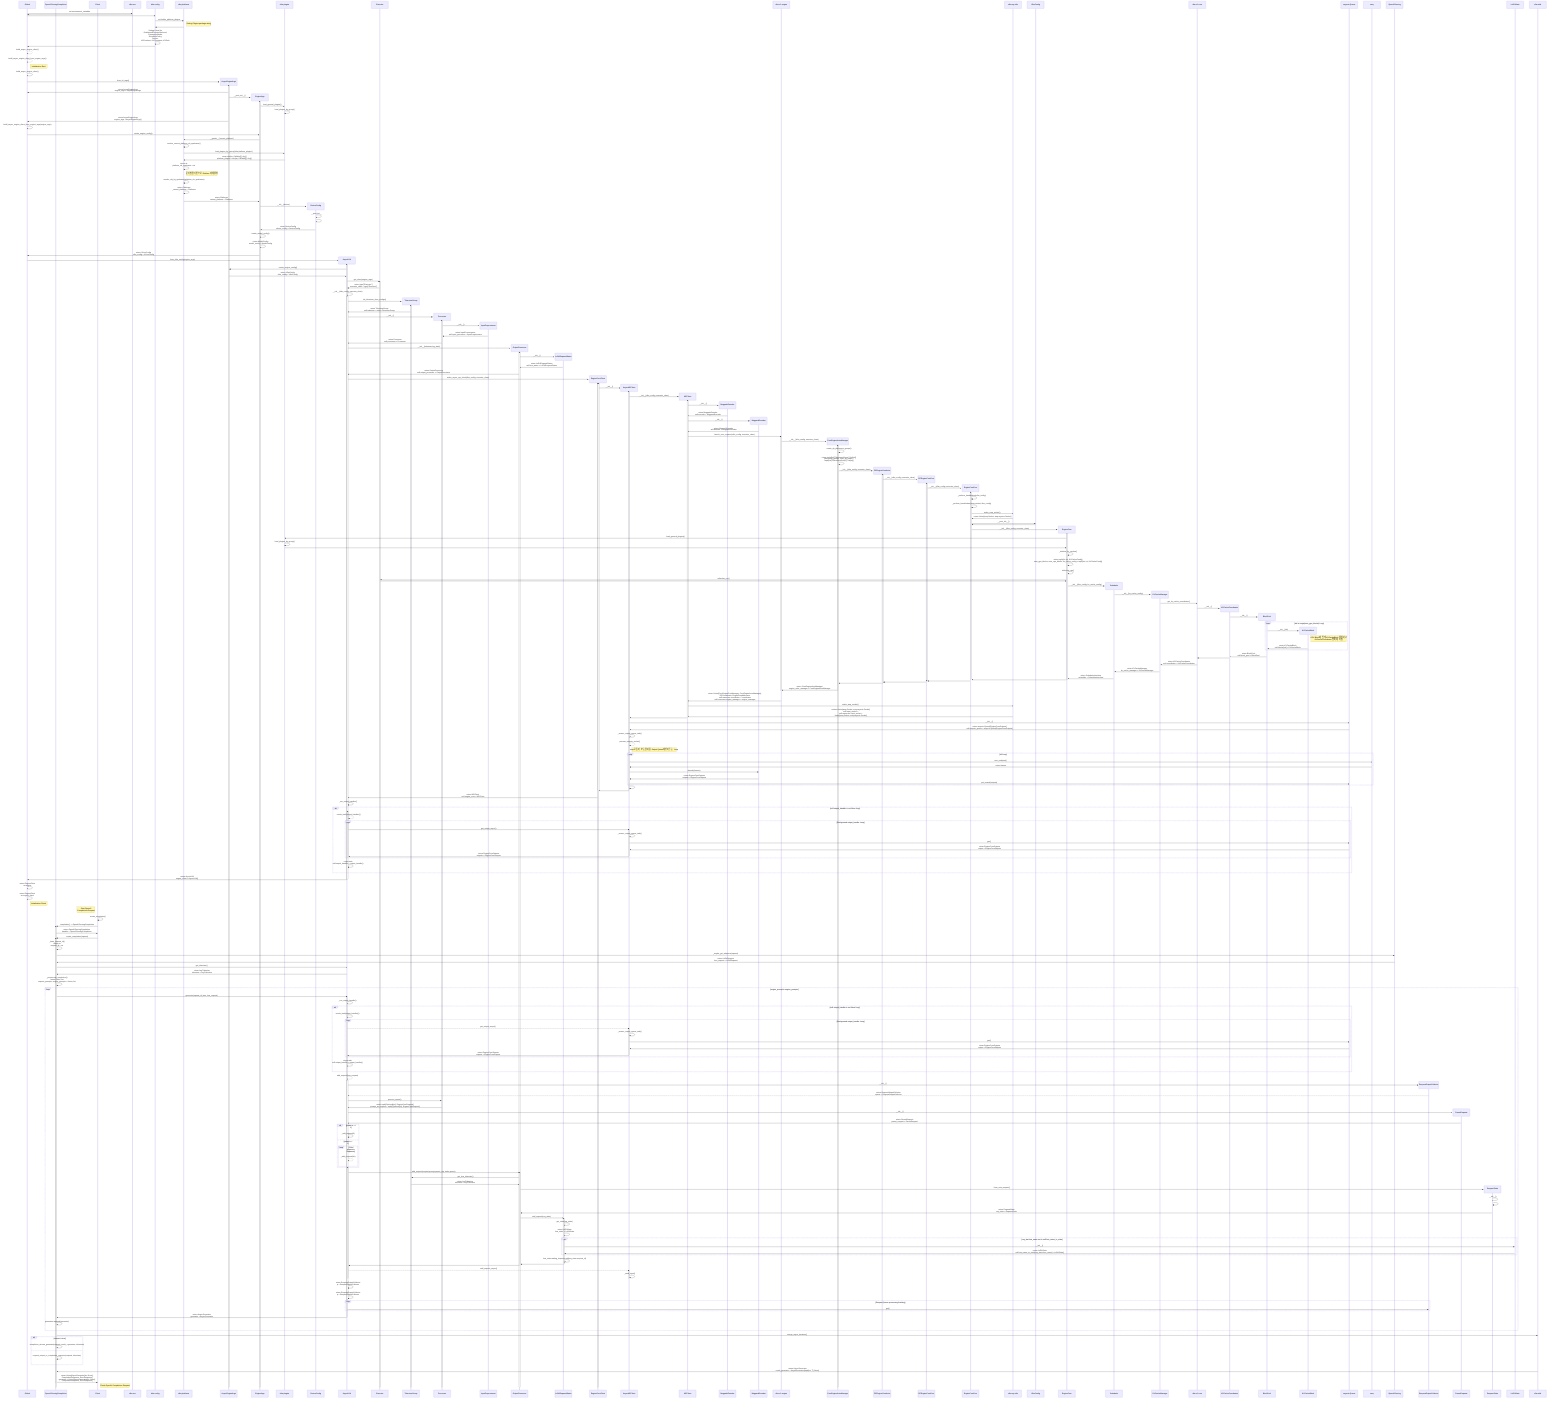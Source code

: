 sequenceDiagram
    participant Global
    participant OpenAIServingCompletion
    participant Client

    Global->>vllm.env: set environment_variables
    vllm.env->>Global:
    Global->>vllm.config:
        vllm.config->>vllm.platforms: set builtin_platform_plugins
        note right of vllm.platforms: Setting Plugins package string
        vllm.platforms->>vllm.config:
        vllm.config->>vllm.config: Setting Literal for<br>DistributedExecutorBackend,<br>PreemptionMode,<br>SchedulerPolicy,<br>Device,<br>KVProducer, KVConsumer, KVRole
    vllm.config->>Global:
    

    Global-->>Global: build_async_engine_client()
    Global-->>Global: build_async_engine_client_from_engine_args()
    

    %% AsyncMPClient의 resource의 output_socket을 지속 감시
    %% EngineCoreProc의 input, output socket을 지속 감시, 이 둘간은 zmq를 통해서 통신
    %% EngineCore은 ENgineCoreProc의 부모클래스로 실제 LLM 엔진을 관장
    %% Initialization Start
    note right of Global: Initialization Start
    %% vllm/entrpypoints/openai/api_server.py
    Global->>Global: build_async_engine_client()
        create participant AsyncEngineArgs
        Global->>+AsyncEngineArgs: from_cli_args()
        %%create actor AsyncEngineArgs as Global
        AsyncEngineArgs->>Global: return AsyncEngineArgs<br>engine_args = AsyncEngineArgs
        %% vllm/engine/arg_utils.py
        create participant EngineArgs
        AsyncEngineArgs->>+EngineArgs: __post_init__()
        EngineArgs->>vllm.plugins: load_general_plugins()
        vllm.plugins->>vllm.plugins: load_plugins_by_group()
        AsyncEngineArgs->>Global: return AsyncEngineArgs<br>engine_args = AsyncEngineArgs()
        Global->>Global: build_async_engine_client_from_engine_args(engine_args)
            Global->>EngineArgs: create_engine_config()
                %% vllm/platforms/__init__.py
                EngineArgs->>vllm.platforms: __getattr__('current_platform')
                    vllm.platforms->>vllm.platforms: resolve_current_platform_cls_qualname()
                    vllm.platforms->>vllm.plugins: load_plugins_by_group('vllm.platform_plugins')
                    vllm.plugins->>vllm.platforms: return dict[str, Callable[[], Any]]<br>platform_plugins = dict[str, Callable[[], Any]]
                    vllm.platforms->>vllm.platforms: return str<br>platform_cls_qualname = str
                    %% 목적:
                    %% 문자열로 주어진 "fully qualified name"(예: "vllm.platforms.cuda.CudaPlatform")을
                    %% 실제 Python 객체(클래스, 함수, 변수 등)로 변환합니다.
                    %% 
                    %% 동작:
                    %% 
                    %% qualname을 마지막 점(.) 기준으로 분리하여
                    %% module_name: 모듈 경로(예: "vllm.platforms.cuda")
                    %% obj_name: 객체 이름(예: "CudaPlatform")
                    %% importlib.import_module(module_name)로 해당 모듈을 동적으로 import
                    %% getattr(module, obj_name)로 모듈에서 객체를 가져옴
                    %% 결과적으로, 문자열로 지정된 객체를 실제 Python 객체로 반환
                    note right of vllm.platforms: 문자열을 기반으로 Platform 객체 생성
                    vllm.platforms->>vllm.platforms: resolve_obj_by_qualname(platform_cls_qualname)
                    vllm.platforms->>vllm.platforms: return Platforms<br>_current_platform = Platforms
                vllm.platforms->>EngineArgs: return Platforms<br>current_platform = Platforms
                create participant DeviceConfig  
                %% vllm/config.py   
                EngineArgs->>+DeviceConfig:__init__(device)
                    %% # Set device with device type
                    %% self.device = torch.device(self.device_type)
                    DeviceConfig->>DeviceConfig:__post_init__
                    DeviceConfig->>DeviceConfig:
                DeviceConfig->>EngineArgs: return DeviceConfig<br>device_config = DeviceConfig
                EngineArgs->>EngineArgs: create_model_config()
                EngineArgs->>EngineArgs: return ModelConfig<br>model_config = ModelConfig
            EngineArgs->>Global: return VLLmConfig<br>vllm_config = VLLmConfig
            %% vllm/v1/engine/async_llm.py
            create participant AsyncLLM
            Global->>AsyncLLM: from_vllm_config(engine_args)
            activate AsyncLLM
                AsyncLLM->>AsyncEngineArgs: create_engine_config()
                AsyncEngineArgs->>AsyncLLM: return VllmConfig<br>vllm_config = VllmConfig
                %% vllm/v1/executor/abstract.py
                %% 클래스 객체 생성이 아니라 클래스 형태만 가져오는 코드
                AsyncLLM->>+Executor: get_class(engine_args)
                Executor->>AsyncLLM: return type["Executor"]<br>executor_class = type["Executor"]
                AsyncLLM->>AsyncLLM:__init__(vllm_config, executor_class)
                activate AsyncLLM
                    create participant TokenizerGroup
                    AsyncLLM->>+TokenizerGroup: init_tokenizer_from_configs()
                    TokenizerGroup->>AsyncLLM: return TokenizerGroup<br>self.tokenizer = return TokenizerGroup
                    create participant Processor
                    AsyncLLM->>+Processor:__init__()
                        create participant InputPreprocessor
                        Processor->>+InputPreprocessor:__init__()
                        InputPreprocessor->>Processor: return InputPreprocessor<br>self.input_processor = InputPreprocessor 
                    Processor->>AsyncLLM: return Processor<br>self.processor = Processor
                    create participant OutputProcessor
                    %% vllm/v1/engine/output_processor
                    AsyncLLM->>+OutputProcessor:__init__(tokenizer,log_stats)
                        create participant LoRARequestStates   
                        OutputProcessor->>+LoRARequestStates:__init__()
                        LoRARequestStates->>OutputProcessor: return LoRARequestStates<br>self.lora_states = LoRARequestStates
                    OutputProcessor->>AsyncLLM: return OutputProcessor<br>self.output_processor = OutputProcessor
                    %% vllm/v1/engine/core_client.py
                    create participant EngineCoreClient
                    AsyncLLM->>+EngineCoreClient: make_async_mp_client(vllm_config, executor_class)
                    activate EngineCoreClient
                        create participant AsyncMPClient                    
                        EngineCoreClient->>AsyncMPClient:__init__()
                        activate AsyncMPClient
                            create participant MPClient
                            %% vllm/v1/engine/core_client.py
                            AsyncMPClient->>MPClient: __init__(vllm_config, executor_class)
                            activate MPClient
                                create participant MsgpackEncoder
                                MPClient->>MsgpackEncoder: __init__()
                                MsgpackEncoder->>MPClient: return MsgpackEncoder<br>self.encoder = MsgpackEncoder
                                create participant MsgpackDecoder
                                MPClient->>MsgpackDecoder: __init__()
                                MsgpackDecoder->>MPClient: return MsgpackDecoder<br>self.decoder = MsgpackDecoder
                                %% vllm/v1/engine/utils.py
                                MPClient->>vllm.v1.engine: launch_core_engines(vllm_config, executor_class)
                                activate vllm.v1.engine
                                    create participant CoreEngineActorManager
                                    %% Start LLM Engine on Node and GPU - v1/core/engine/util.py
                                    vllm.v1.engine->>+CoreEngineActorManager: __init__(vllm_config, executor_class)
                                    activate CoreEngineActorManager
                                        CoreEngineActorManager->>CoreEngineActorManager: create_dp_placement_groups()
                                        CoreEngineActorManager->>CoreEngineActorManager: return tuple[list["PlacementGroup"], list[int]]<br> placement_groups, local_dp_ranks =<br> tuple[list["PlacementGroup"], list[int]]
                                        create participant DPEngineCoreActor
                                        CoreEngineActorManager->>+DPEngineCoreActor: __init__(vllm_config, executor_class)
                                        activate DPEngineCoreActor
                                            create participant DPEngineCoreProc
                                            DPEngineCoreActor->>+DPEngineCoreProc: __init__(vllm_config, executor_class)
                                            activate DPEngineCoreProc
                                                %% ZMQ-wrapper running, 상세 분석 필요 - v1/core/engine/core.py
                                                create participant EngineCoreProc
                                                DPEngineCoreProc->>+EngineCoreProc: __init__(vllm_config, executor_class)
                                                activate EngineCoreProc
                                                    EngineCoreProc->>EngineCoreProc:_perform_handshakes(vllm_config)
                                                    EngineCoreProc->>EngineCoreProc:_perform_handshakes(zmq.context, vllm_config)
                                                    EngineCoreProc->>vllm.ray.utils: make_zmq_socket()
                                                    vllm.ray.utils->>EngineCoreProc: return Union[zmq.Socket, zmq.asyncio.Socket]
                                                    EngineCoreProc->>VllmConfig: __post_init__()
                                                    VllmConfig->>EngineCoreProc:
                                                    %% Inner loop of vLLM's Engine.
                                                    %% vllm/v1/engine/core.py
                                                    create participant EngineCore
                                                    EngineCoreProc->>+EngineCore: __init__(vllm_config, executor_class)
                                                    activate EngineCore
                                                        EngineCore->>vllm.plugins: load_general_plugins()
                                                        vllm.plugins->>vllm.plugins: load_plugins_by_group()
                                                        vllm.plugins->>EngineCore:
                                                        EngineCore->>EngineCore: _initialize_kv_caches()
                                                        EngineCore->>EngineCore: return tuple[int, int, KVCacheConfig]<br>num_gpu_blocks, num_cpu_blocks, kv_cache_config = tuple[int, int, KVCacheConfig]
                                                        EngineCore->>EngineCore: collective_rpc()
                                                            EngineCore->>Executor: collective_rpc()
                                                        Executor->>EngineCore:
                                                        %% vllm/v1/core/sched/scheduler.py
                                                        create participant Scheduler
                                                        EngineCore->>+Scheduler: __init__(vllm_config, kv_cache_config)
                                                            %% vllm/v1/core/kv_cache_manager.py
                                                            create participant KVCacheManager
                                                            Scheduler->>+KVCacheManager: __init__(kv_cache_config)
                                                                %% vllm/v1/core/kv_cache_coordinator.py
                                                                KVCacheManager->>vllm.v1.core: get_kv_cache_coordinator()
                                                                    %% vllm/v1/core/kv_cache_coordinator.py
                                                                    create participant KVCacheCoordinator 
                                                                    vllm.v1.core->>+KVCacheCoordinator: __init__()
                                                                        %% vllm/v1/core/block_pool.py
                                                                        create participant BlockPool
                                                                        KVCacheCoordinator->>+BlockPool: __init__()
                                                                            loop idx in range(num_gpu_blocks) Loop
                                                                                create participant KVCacheBlock
                                                                                BlockPool->>+KVCacheBlock: __init__(idx)
                                                                                note right of KVCacheBlock: GPU Block에 맞게 KVCacheBlock 생성하고<br>KVCacheCoordinator 멤버에 저장
                                                                                KVCacheBlock->>BlockPool: return KVCacheBlock<br>self.blocks[idx] = KVCacheBlock
                                                                            end
                                                                        BlockPool->>KVCacheCoordinator: return BlockPool<br>self.block_pool = BlockPool
                                                                    KVCacheCoordinator->>vllm.v1.core:
                                                                vllm.v1.core->>KVCacheManager: return KVCacheCoordinator<br>self.coordinator = KVCacheCoordinator
                                                            KVCacheManager->>Scheduler: return KVCacheManager<br>kv_cache_manager = KVCacheManager
                                                        Scheduler->>EngineCore:return SchedulerInterface<br>scheduler = SchedulerInterface
                                                    EngineCore->>EngineCoreProc:
                                                    deactivate EngineCore
                                                deactivate EngineCoreProc
                                                
                                            EngineCoreProc->>DPEngineCoreProc:
                                            deactivate DPEngineCoreProc
                                            DPEngineCoreProc->>DPEngineCoreActor:
                                        DPEngineCoreActor->>CoreEngineActorManager:
                                        deactivate DPEngineCoreActor
                                    CoreEngineActorManager->>vllm.v1.engine: return CoreEngineActorManager<br>engine_actor_manager = CoreEngineActorManager
                                    deactivate CoreEngineActorManager
                                    %% vllm/v1/engine/utils.py
                                    %% Not for Ray, Ray가 동작한다고 가정하면 진행하지 않는 코드 임
                                    %% create participant CoreEngineProcManager
                                    %% vllm.v1.utils->>+CoreEngineProcManager: __init__()
                                    %% activate CoreEngineProcManager
                                    %%     CoreEngineProcManager->>vllm.utils: get_mp_context()
                                    %%     vllm.utils->>CoreEngineProcManager: return BaseContext<br>context = BaseContext
                                    %%     loop proc in self.processes Loop
                                    %%         CoreEngineProcManager-->>BaseProcess: start()
                                    %%             BaseProcess->>EngineCoreProc: run_engine_core() : static
                                    %%             EngineCoreProc->>+DPEngineCoreProc:__init__()
                                    %%         BaseProcess->>CoreEngineProcManager:
                                    %%     end
                                    %% CoreEngineProcManager->>vllm.v1.utils: return CoreEngineProcManager<br>local_engine_manager = CoreEngineProcManager
                                    %% deactivate CoreEngineProcManager
                                deactivate vllm.v1.engine
                                vllm.v1.engine->>MPClient: return Union[CoreEngineProcManager, CoreEngineActorManager],<br>DPCoordinator, EngineZmqAddresses<br>self.resources.coordinator = coordinator<br>self.resources.engine_manager = engine_manager
                                %% engine_manager:
                                %% 엔진 프로세스/액터를 관리하는 객체
                                %% 예: CoreEngineProcManager 또는 CoreEngineActorManager
                                %% coordinator:
                                %% 분산 환경에서 rank, 통신, 상태를 관리하는 객체
                                %% 예: DPCoordinator
                                %% addresses:
                                %% 엔진과 클라이언트 간 통신에 필요한 소켓 주소 정보
                                %% 예: input/output/stats 소켓 주소 등
                                MPClient->>vllm.ray.utils: make_zmq_socket()
                                vllm.ray.utils->>MPClient: reeturn Union[zmq.Socket, zmq.asyncio.Socket]<br> self.input_socket =<br>self.resources.input_socket =<br>Union[zmq.Socket, zmq.asyncio.Socket]
                            MPClient->>AsyncMPClient:
                            deactivate MPClient
                            
                            AsyncMPClient->>asyncio.Queue: __init__()
                            asyncio.Queue->>AsyncMPClient: return asyncio.Queue[EngineCoreOutputs]<br>self.outputs_queue = asyncio.Queue[EngineCoreOutputs]
                            AsyncMPClient->>AsyncMPClient: _ensure_output_queue_task()
                                AsyncMPClient-->>AsyncMPClient: process_outputs_socket()
                                note right of AsyncMPClient: zmp로 들어 오는 결과를 Output Queue에 넣어두는 Loop
                                loop inf Loop
                                    AsyncMPClient->>zmq: recv_multipart()
                                    zmq->>AsyncMPClient: return frames
                                    AsyncMPClient->>MsgpackDecoder: decode(frames)
                                    MsgpackDecoder->>AsyncMPClient: return EngineCoreOutputs<br>outputs = EngineCoreOutputs
                                    AsyncMPClient->>asyncio.Queue: put_nowait(outputs)
                                end
                            AsyncMPClient->>AsyncMPClient:
                        AsyncMPClient->>EngineCoreClient:
                        deactivate AsyncMPClient
                    deactivate EngineCoreClient

                    EngineCoreClient->>AsyncLLM: return MPClient<br>self.engine_core = MPClient
                    %% 별도의 Task에서 EngineCore의 결과물을 Pulling 한다.
                    AsyncLLM->>AsyncLLM: _run_output_handler()
                    alt self.output_handler is not None loop
                        activate AsyncLLM
                            AsyncLLM-->>AsyncLLM: create_task(output_handler())
                            loop Background output_handler Loop
                                AsyncLLM->>AsyncMPClient: get_output_async()
                                activate AsyncMPClient
                                    AsyncMPClient->>AsyncMPClient: _ensure_output_queue_task()
                                    AsyncMPClient->>asyncio.Queue: get()
                                    asyncio.Queue->>AsyncMPClient: return EngineCoreOutputs<br>output = EngineCoreOutputs
                                    AsyncMPClient->>AsyncLLM: return EngineCoreOutputs<br>outputs = EngineCoreOutputs
                                deactivate AsyncMPClient
                            end
                        deactivate AsyncLLM
                        AsyncLLM->>AsyncLLM: return task<br>self.output_handler = output_handler()
                    end
                    AsyncLLM->>Global: return AsyncLLM<br>engine_client = AsyncLLM()
                deactivate AsyncLLM
            deactivate AsyncLLM
        Global->>Global: return EngineClient<br>as engine
    Global->>Global: return EngineClient<br>as engine_client
    note right of Global: Initialization Finish
    %% Initialization Finish
    
    note left of Client: Start OpenAI<br>Completions Request
    Client->>Client: create_completion()
    %% vllm/entrypoints/openai/serving_completion.py
    Client->>+OpenAIServingCompletion: completion() -> OpenAIServingCompletion
    OpenAIServingCompletion->>Client: return OpenAIServingCompletion<br>handler = OpenAIServingCompletion
    Client->>OpenAIServingCompletion: create_completion(request)
    activate OpenAIServingCompletion
        OpenAIServingCompletion->>OpenAIServingCompletion: _base_request_id()<br>return str<br>request_id = str
        %% vllm/entrypoints/openai/serving_engine.py
        OpenAIServingCompletion->>OpenAIServing: _maybe_get_adapters(request)
        OpenAIServing->>OpenAIServingCompletion: return LoRARequest<br>lora_request = LoRARequest 
        OpenAIServingCompletion->>AsyncLLM: get_tokenizer()
        AsyncLLM->>OpenAIServingCompletion: return AnyTokenizer<br>tokenizer = AnyTokenizer
        OpenAIServingCompletion->>OpenAIServingCompletion: _preprocess_completion()<br>return Union, list<br>request_prompts, engine_prompts = Union, list

        loop engine_prompt in engine_prompts
            OpenAIServingCompletion->>AsyncLLM: generate(reqeust_id_time, lora_request)
            activate AsyncLLM
                AsyncLLM->>AsyncLLM: _run_output_handler()
                alt self.output_handler is not None loop
                        AsyncLLM->>AsyncLLM: create_task(output_handler())
                        loop Background output_handler Loop
                            AsyncLLM-->>AsyncMPClient: get_output_async()
                            activate AsyncMPClient
                                AsyncMPClient->>AsyncMPClient: _ensure_output_queue_task()
                                AsyncMPClient->>asyncio.Queue: get()
                                asyncio.Queue->>AsyncMPClient: return EngineCoreOutputs<br>output = EngineCoreOutputs
                                AsyncMPClient->>AsyncLLM: return EngineCoreOutputs<br>outputs = EngineCoreOutputs
                            deactivate AsyncMPClient
                        end
                    AsyncLLM->>AsyncLLM: return task<br>self.output_handler = output_handler()
                end
                AsyncLLM-->>AsyncLLM: add_request(lora_request)
                activate AsyncLLM
                    create participant RequestOutputCollector
                    AsyncLLM->>RequestOutputCollector:__init__()
                    RequestOutputCollector-->>AsyncLLM: return RequestOutputCollector<br>queue = RequestOutputCollector
                    AsyncLLM->>Processor: process_inputs()
                    Processor->>AsyncLLM: return tuple[Optional[str], EngineCoreRequest]<br>prompt_str, request = tuple[Optional[str], EngineCoreRequest]
                    create participant ParentRequest
                    AsyncLLM->>+ParentRequest:__init__()
                    ParentRequest->>AsyncLLM: return ParentRequest<br>parent_request = ParentRequest
                    alt param.n == 1
                        AsyncLLM->>AsyncLLM:_add_request(0)
                    else param.n > 1
                        loop Child request in Requests
                            AsyncLLM-->>AsyncLLM:_add_request(idx)
                        end
                    end
                    activate AsyncLLM
                        %% Add the request to OutputProcessor (this process).
                        AsyncLLM->>OutputProcessor: add_request(request,prompt,parent_req, index,queue)
                        activate OutputProcessor
                            %% vllm/v1/engine/output_processor.py
                            OutputProcessor->>TokenizerGroup: get_lora_tokenizer()
                            TokenizerGroup->>OutputProcessor: return AnyTokenizer<br>tokenizer = AnyTokenizer
                            %% vllm/v1/metrics/stats.py
                            create participant RequestState
                            OutputProcessor->>RequestState: from_new_request()
                                RequestState->>+RequestState: __init__()
                                RequestState->>RequestState:
                            RequestState->>OutputProcessor: return RequestState<br>req_state = RequestState
                            OutputProcessor->>LoRARequestStates: add_request(req_state)
                            activate LoRARequestStates
                                LoRARequestStates->>LoRARequestStates: get_stats(req_state)
                                LoRARequestStates->>LoRARequestStates: return LoRAStats<br>lora_stats := LoRAStats
                                alt req_stat.lora_name not in self.lora_name_to_stats
                                    LoRARequestStates->>+LoRAStats: __init__()
                                    LoRAStats->>LoRARequestStates: return LoRAStats<br>self.lora_name_to_stats[req_state.lora_name] = LoRAStats()
                                end   
                                LoRARequestStates->>LoRARequestStates: lora_stats.waiting_requests.add(req_state.request_id)
                            LoRARequestStates->>OutputProcessor:
                            deactivate LoRARequestStates
                        OutputProcessor->>AsyncLLM:
                        deactivate OutputProcessor
                        
                        %% Add the EngineCoreRequest to EngineCore (separate process).
                        AsyncLLM-->>AsyncMPClient: add_request_async()
                        activate AsyncMPClient
                            AsyncMPClient->>AsyncMPClient: _send_input()
                        deactivate AsyncMPClient
                    
                    
                    
                    
                    deactivate AsyncLLM
                    AsyncLLM->>AsyncLLM: return RequestOutputCollector<br>q = RequestOutputCollector
                AsyncLLM->>AsyncLLM: return RequestOutputCollector<br>q = RequestOutputCollector
                deactivate AsyncLLM
                         
                loop Request Queue processing finishing
                    AsyncLLM->>RequestOutputCollector: get()
                end           
            
            AsyncLLM->>OpenAIServingCompletion: return AsyncGenerator<br>generator = AsyncGenerator

            deactivate AsyncLLM
            OpenAIServingCompletion->>OpenAIServingCompletion: generators.append(generator)
        end
        OpenAIServingCompletion->>vllm.utils: merge_async_iterators()

        alt stream is true
            OpenAIServingCompletion->>OpenAIServingCompletion: completion_stream_generator(request, result_+generator, tokenizer)
        else
            OpenAIServingCompletion->>OpenAIServingCompletion: request_output_to_completion_response(request, tokenizer)
        end

        vllm.utils->>OpenAIServingCompletion: return AsyncGenerator<br>result_generator = AsyncGenerator[tuple[int, T], None]
    OpenAIServingCompletion->>Client: return Union[AsyncGenerator[str, None],<br>CompletionResponse, ErrorResponse]<br>generator = Union[AsyncGenerator[str, None],<br>CompletionResponse, ErrorResponse]
    deactivate OpenAIServingCompletion

    note right of Client: Finish OpenAI Completions Request

    %% Pair: Client->>+OpenAIServingCompletion: completion() -> OpenAIServingCompletion<br>handler = OpenAIServingCompletion
    deactivate OpenAIServingCompletion

    %% Pair: vllm.v1.utils->>+CoreEngineActorManager: __init()__
    deactivate CoreEngineActorManager
    
    %% Pair: AsyncLLM->>+EngineCoreClient: make_async_mp_client(vllm_config, executor_class)
    deactivate EngineCoreClient

    %% Pair: AsyncLLM->>+OutputProcessor:__init()__
    deactivate OutputProcessor

    %% Pair: AsyncLLM->>+Processor:__init()__
    deactivate Processor

    %% Pair: AsyncLLM->>+TokenizerGroup: init_tokenizer_from_configs()
    deactivate TokenizerGroup
    
    %% Pair: AsyncLLM->>+Executor: get_class(engine_args)
    deactivate Executor
    
    %% Pair: AsyncEngineArgs->>+EngineArgs: __post_init__()
    deactivate EngineArgs

    %% Pair: Client->>+AsyncEngineArgs: from_cli_args()
    deactivate AsyncEngineArgs